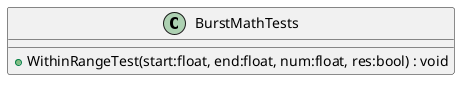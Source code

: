 @startuml
class BurstMathTests {
    + WithinRangeTest(start:float, end:float, num:float, res:bool) : void
}
@enduml

